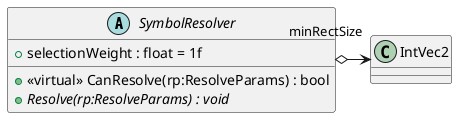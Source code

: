 @startuml
abstract class SymbolResolver {
    + selectionWeight : float = 1f
    + <<virtual>> CanResolve(rp:ResolveParams) : bool
    + {abstract} Resolve(rp:ResolveParams) : void
}
SymbolResolver o-> "minRectSize" IntVec2
@enduml

